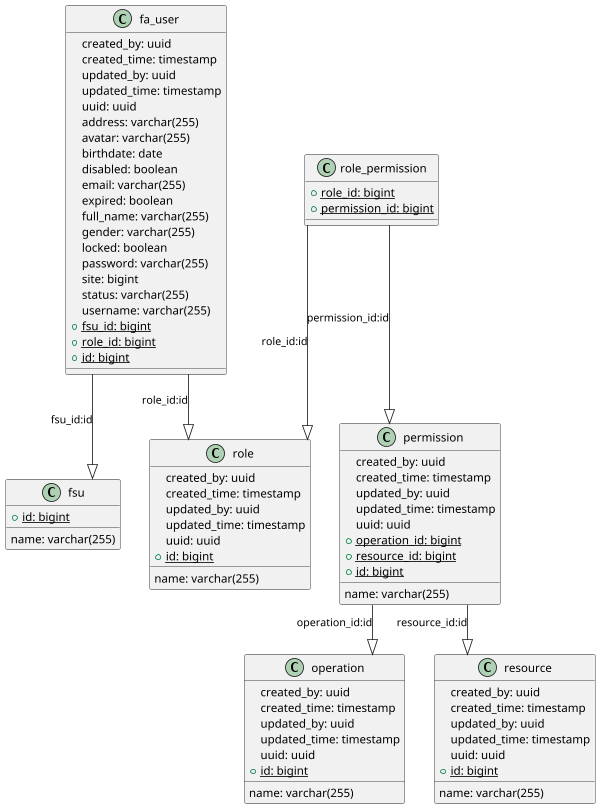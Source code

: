 @startuml

scale 600 width

top to bottom direction
skinparam linetype ortho

class fa_user {
   {field} created_by: uuid
   {field} created_time: timestamp
   {field} updated_by: uuid
   {field} updated_time: timestamp
   {field} uuid: uuid
   {field} address: varchar(255)
   {field} avatar: varchar(255)
   {field} birthdate: date
   {field} disabled: boolean
   {field} email: varchar(255)
   {field} expired: boolean
   {field} full_name: varchar(255)
   {field} gender: varchar(255)
   {field} locked: boolean
   {field} password: varchar(255)
   {field} site: bigint
   {field} status: varchar(255)
   {field} username: varchar(255)
   + {static} {field} fsu_id: bigint
   + {static} {field} role_id: bigint
   + {static} {field} id: bigint
}
class fsu {
   name: varchar(255)
   + {static} id: bigint
}
class operation {
   created_by: uuid
   created_time: timestamp
   updated_by: uuid
   updated_time: timestamp
   uuid: uuid
   name: varchar(255)
   + {static} id: bigint
}
class permission {
   created_by: uuid
   created_time: timestamp
   updated_by: uuid
   updated_time: timestamp
   uuid: uuid
   name: varchar(255)
   + {static} operation_id: bigint
   + {static} resource_id: bigint
   + {static} id: bigint
}
class resource {
   created_by: uuid
   created_time: timestamp
   updated_by: uuid
   updated_time: timestamp
   uuid: uuid
   name: varchar(255)
   + {static} id: bigint
}
class role {
   created_by: uuid
   created_time: timestamp
   updated_by: uuid
   updated_time: timestamp
   uuid: uuid
   name: varchar(255)
   + {static} id: bigint
}
class role_permission {
   + {static} role_id: bigint
   + {static} permission_id: bigint
}

fa_user          -[plain]-^  fsu             : "fsu_id:id"
fa_user          -[plain]-^  role            : "role_id:id"
permission       -[plain]-^  operation       : "operation_id:id"
permission       -[plain]-^  resource        : "resource_id:id"
role_permission  -[plain]-^  permission      : "permission_id:id"
role_permission  -[plain]-^  role            : "role_id:id"
@enduml
